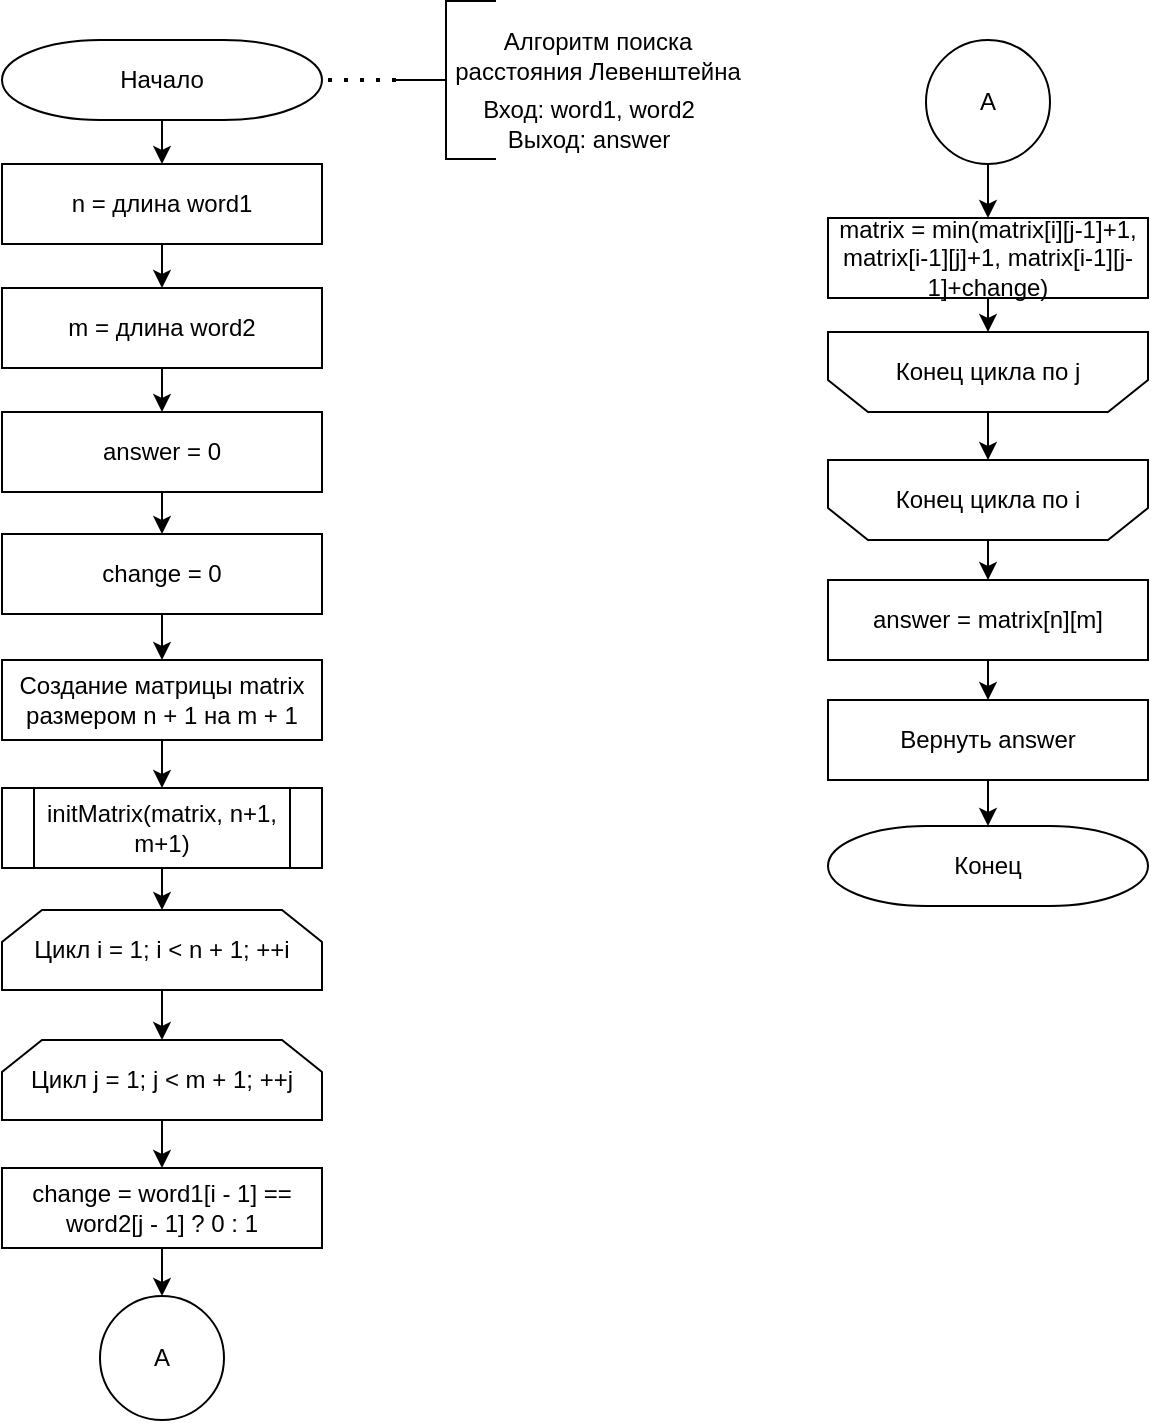 <mxfile version="23.0.2" type="device">
  <diagram name="Page-1" id="wYL1giv7UvhOPNbFJqVU">
    <mxGraphModel dx="941" dy="644" grid="0" gridSize="10" guides="1" tooltips="1" connect="1" arrows="1" fold="1" page="0" pageScale="1" pageWidth="850" pageHeight="1100" math="0" shadow="0">
      <root>
        <mxCell id="0" />
        <mxCell id="1" parent="0" />
        <mxCell id="1pWje_gAYIkLH3xhnV4x-1" value="Начало" style="strokeWidth=1;html=1;shape=mxgraph.flowchart.terminator;whiteSpace=wrap;rotation=0;" vertex="1" parent="1">
          <mxGeometry x="138" y="51" width="160" height="40" as="geometry" />
        </mxCell>
        <mxCell id="1pWje_gAYIkLH3xhnV4x-2" value="Конец" style="strokeWidth=1;html=1;shape=mxgraph.flowchart.terminator;whiteSpace=wrap;rotation=0;" vertex="1" parent="1">
          <mxGeometry x="551" y="444" width="160" height="40" as="geometry" />
        </mxCell>
        <mxCell id="1pWje_gAYIkLH3xhnV4x-3" value="n = длина word1" style="rounded=0;whiteSpace=wrap;html=1;rotation=0;" vertex="1" parent="1">
          <mxGeometry x="138" y="113" width="160" height="40" as="geometry" />
        </mxCell>
        <mxCell id="1pWje_gAYIkLH3xhnV4x-4" value="" style="strokeWidth=1;html=1;shape=mxgraph.flowchart.annotation_2;align=left;labelPosition=right;pointerEvents=1;" vertex="1" parent="1">
          <mxGeometry x="335" y="31.5" width="50" height="79" as="geometry" />
        </mxCell>
        <mxCell id="1pWje_gAYIkLH3xhnV4x-5" value="initMatrix(matrix, n+1, m+1)" style="shape=process;whiteSpace=wrap;html=1;backgroundOutline=1;rotation=0;" vertex="1" parent="1">
          <mxGeometry x="138" y="425" width="160" height="40" as="geometry" />
        </mxCell>
        <mxCell id="1pWje_gAYIkLH3xhnV4x-6" value="" style="endArrow=none;dashed=1;html=1;dashPattern=1 3;strokeWidth=2;rounded=0;entryX=1;entryY=0.5;entryDx=0;entryDy=0;entryPerimeter=0;exitX=0;exitY=0.5;exitDx=0;exitDy=0;exitPerimeter=0;" edge="1" parent="1" source="1pWje_gAYIkLH3xhnV4x-4" target="1pWje_gAYIkLH3xhnV4x-1">
          <mxGeometry width="50" height="50" relative="1" as="geometry">
            <mxPoint x="399" y="358" as="sourcePoint" />
            <mxPoint x="449" y="308" as="targetPoint" />
          </mxGeometry>
        </mxCell>
        <mxCell id="1pWje_gAYIkLH3xhnV4x-7" value="Алгоритм поиска расстояния Левенштейна" style="text;html=1;strokeColor=none;fillColor=none;align=center;verticalAlign=middle;whiteSpace=wrap;rounded=0;" vertex="1" parent="1">
          <mxGeometry x="357.75" y="44" width="155.5" height="30" as="geometry" />
        </mxCell>
        <mxCell id="1pWje_gAYIkLH3xhnV4x-8" value="Вход: word1, word2&lt;br&gt;Выход: answer" style="text;html=1;strokeColor=none;fillColor=none;align=center;verticalAlign=middle;whiteSpace=wrap;rounded=0;" vertex="1" parent="1">
          <mxGeometry x="373" y="78" width="117" height="30" as="geometry" />
        </mxCell>
        <mxCell id="1pWje_gAYIkLH3xhnV4x-9" value="m = длина word2" style="rounded=0;whiteSpace=wrap;html=1;rotation=0;" vertex="1" parent="1">
          <mxGeometry x="138" y="175" width="160" height="40" as="geometry" />
        </mxCell>
        <mxCell id="1pWje_gAYIkLH3xhnV4x-10" value="answer = 0" style="rounded=0;whiteSpace=wrap;html=1;rotation=0;" vertex="1" parent="1">
          <mxGeometry x="138" y="237" width="160" height="40" as="geometry" />
        </mxCell>
        <mxCell id="1pWje_gAYIkLH3xhnV4x-15" value="Цикл i = 1; i &amp;lt; n + 1; ++i" style="shape=loopLimit;whiteSpace=wrap;html=1;rotation=0;" vertex="1" parent="1">
          <mxGeometry x="138" y="486" width="160" height="40" as="geometry" />
        </mxCell>
        <mxCell id="1pWje_gAYIkLH3xhnV4x-16" value="change = word1[i - 1] == word2[j - 1] ? 0 : 1" style="rounded=0;whiteSpace=wrap;html=1;rotation=0;" vertex="1" parent="1">
          <mxGeometry x="138" y="615" width="160" height="40" as="geometry" />
        </mxCell>
        <mxCell id="1pWje_gAYIkLH3xhnV4x-17" value="Цикл j = 1; j &amp;lt; m + 1; ++j" style="shape=loopLimit;whiteSpace=wrap;html=1;rotation=0;" vertex="1" parent="1">
          <mxGeometry x="138" y="551" width="160" height="40" as="geometry" />
        </mxCell>
        <mxCell id="1pWje_gAYIkLH3xhnV4x-19" value="matrix = min(matrix[i][j-1]+1, matrix[i-1][j]+1, matrix[i-1][j-1]+change)" style="rounded=0;whiteSpace=wrap;html=1;rotation=0;" vertex="1" parent="1">
          <mxGeometry x="551" y="140" width="160" height="40" as="geometry" />
        </mxCell>
        <mxCell id="1pWje_gAYIkLH3xhnV4x-23" value="Конец цикла по j" style="shape=loopLimit;whiteSpace=wrap;html=1;rotation=0;direction=west;" vertex="1" parent="1">
          <mxGeometry x="551" y="197" width="160" height="40" as="geometry" />
        </mxCell>
        <mxCell id="1pWje_gAYIkLH3xhnV4x-24" value="answer = matrix[n][m]" style="rounded=0;whiteSpace=wrap;html=1;rotation=0;" vertex="1" parent="1">
          <mxGeometry x="551" y="321" width="160" height="40" as="geometry" />
        </mxCell>
        <mxCell id="1pWje_gAYIkLH3xhnV4x-25" value="" style="endArrow=classic;html=1;rounded=0;entryX=0.5;entryY=0;entryDx=0;entryDy=0;exitX=0.5;exitY=1;exitDx=0;exitDy=0;exitPerimeter=0;" edge="1" parent="1" source="1pWje_gAYIkLH3xhnV4x-1" target="1pWje_gAYIkLH3xhnV4x-3">
          <mxGeometry width="50" height="50" relative="1" as="geometry">
            <mxPoint x="399" y="287" as="sourcePoint" />
            <mxPoint x="449" y="237" as="targetPoint" />
          </mxGeometry>
        </mxCell>
        <mxCell id="1pWje_gAYIkLH3xhnV4x-26" value="" style="endArrow=classic;html=1;rounded=0;entryX=0.5;entryY=0;entryDx=0;entryDy=0;exitX=0.5;exitY=1;exitDx=0;exitDy=0;" edge="1" parent="1" source="1pWje_gAYIkLH3xhnV4x-3" target="1pWje_gAYIkLH3xhnV4x-9">
          <mxGeometry width="50" height="50" relative="1" as="geometry">
            <mxPoint x="399" y="287" as="sourcePoint" />
            <mxPoint x="449" y="237" as="targetPoint" />
          </mxGeometry>
        </mxCell>
        <mxCell id="1pWje_gAYIkLH3xhnV4x-27" value="" style="endArrow=classic;html=1;rounded=0;entryX=0.5;entryY=0;entryDx=0;entryDy=0;exitX=0.5;exitY=1;exitDx=0;exitDy=0;" edge="1" parent="1" source="1pWje_gAYIkLH3xhnV4x-9" target="1pWje_gAYIkLH3xhnV4x-10">
          <mxGeometry width="50" height="50" relative="1" as="geometry">
            <mxPoint x="399" y="287" as="sourcePoint" />
            <mxPoint x="449" y="237" as="targetPoint" />
          </mxGeometry>
        </mxCell>
        <mxCell id="1pWje_gAYIkLH3xhnV4x-28" value="" style="endArrow=classic;html=1;rounded=0;entryX=0.5;entryY=0;entryDx=0;entryDy=0;exitX=0.5;exitY=1;exitDx=0;exitDy=0;" edge="1" parent="1" source="1pWje_gAYIkLH3xhnV4x-10" target="1pWje_gAYIkLH3xhnV4x-49">
          <mxGeometry width="50" height="50" relative="1" as="geometry">
            <mxPoint x="399" y="287" as="sourcePoint" />
            <mxPoint x="218" y="298" as="targetPoint" />
          </mxGeometry>
        </mxCell>
        <mxCell id="1pWje_gAYIkLH3xhnV4x-31" value="" style="endArrow=classic;html=1;rounded=0;entryX=0.5;entryY=0;entryDx=0;entryDy=0;exitX=0.5;exitY=1;exitDx=0;exitDy=0;" edge="1" parent="1" source="1pWje_gAYIkLH3xhnV4x-5" target="1pWje_gAYIkLH3xhnV4x-15">
          <mxGeometry width="50" height="50" relative="1" as="geometry">
            <mxPoint x="218" y="476" as="sourcePoint" />
            <mxPoint x="449" y="389" as="targetPoint" />
          </mxGeometry>
        </mxCell>
        <mxCell id="1pWje_gAYIkLH3xhnV4x-32" value="" style="endArrow=classic;html=1;rounded=0;entryX=0.5;entryY=0;entryDx=0;entryDy=0;exitX=0.5;exitY=1;exitDx=0;exitDy=0;" edge="1" parent="1" source="1pWje_gAYIkLH3xhnV4x-15" target="1pWje_gAYIkLH3xhnV4x-17">
          <mxGeometry width="50" height="50" relative="1" as="geometry">
            <mxPoint x="399" y="439" as="sourcePoint" />
            <mxPoint x="218" y="570" as="targetPoint" />
          </mxGeometry>
        </mxCell>
        <mxCell id="1pWje_gAYIkLH3xhnV4x-33" value="" style="endArrow=classic;html=1;rounded=0;entryX=0.5;entryY=0;entryDx=0;entryDy=0;exitX=0.5;exitY=1;exitDx=0;exitDy=0;" edge="1" parent="1" source="1pWje_gAYIkLH3xhnV4x-17" target="1pWje_gAYIkLH3xhnV4x-16">
          <mxGeometry width="50" height="50" relative="1" as="geometry">
            <mxPoint x="218" y="610" as="sourcePoint" />
            <mxPoint x="449" y="548" as="targetPoint" />
          </mxGeometry>
        </mxCell>
        <mxCell id="1pWje_gAYIkLH3xhnV4x-35" value="" style="endArrow=classic;html=1;rounded=0;entryX=0.5;entryY=0;entryDx=0;entryDy=0;exitX=0.5;exitY=1;exitDx=0;exitDy=0;" edge="1" parent="1" target="1pWje_gAYIkLH3xhnV4x-19">
          <mxGeometry width="50" height="50" relative="1" as="geometry">
            <mxPoint x="631" y="113" as="sourcePoint" />
            <mxPoint x="862" y="22" as="targetPoint" />
          </mxGeometry>
        </mxCell>
        <mxCell id="1pWje_gAYIkLH3xhnV4x-41" value="" style="endArrow=classic;html=1;rounded=0;entryX=0.5;entryY=1;entryDx=0;entryDy=0;exitX=0.5;exitY=1;exitDx=0;exitDy=0;" edge="1" parent="1" source="1pWje_gAYIkLH3xhnV4x-19" target="1pWje_gAYIkLH3xhnV4x-23">
          <mxGeometry width="50" height="50" relative="1" as="geometry">
            <mxPoint x="631" y="494" as="sourcePoint" />
            <mxPoint x="810" y="372" as="targetPoint" />
          </mxGeometry>
        </mxCell>
        <mxCell id="1pWje_gAYIkLH3xhnV4x-42" value="Конец цикла по i" style="shape=loopLimit;whiteSpace=wrap;html=1;rotation=0;direction=west;" vertex="1" parent="1">
          <mxGeometry x="551" y="261" width="160" height="40" as="geometry" />
        </mxCell>
        <mxCell id="1pWje_gAYIkLH3xhnV4x-43" value="" style="endArrow=classic;html=1;rounded=0;entryX=0.5;entryY=1;entryDx=0;entryDy=0;exitX=0.5;exitY=0;exitDx=0;exitDy=0;" edge="1" parent="1" source="1pWje_gAYIkLH3xhnV4x-23" target="1pWje_gAYIkLH3xhnV4x-42">
          <mxGeometry width="50" height="50" relative="1" as="geometry">
            <mxPoint x="760" y="441" as="sourcePoint" />
            <mxPoint x="810" y="391" as="targetPoint" />
          </mxGeometry>
        </mxCell>
        <mxCell id="1pWje_gAYIkLH3xhnV4x-44" value="" style="endArrow=classic;html=1;rounded=0;entryX=0.5;entryY=0;entryDx=0;entryDy=0;exitX=0.5;exitY=0;exitDx=0;exitDy=0;" edge="1" parent="1" source="1pWje_gAYIkLH3xhnV4x-42" target="1pWje_gAYIkLH3xhnV4x-24">
          <mxGeometry width="50" height="50" relative="1" as="geometry">
            <mxPoint x="760" y="441" as="sourcePoint" />
            <mxPoint x="810" y="391" as="targetPoint" />
          </mxGeometry>
        </mxCell>
        <mxCell id="1pWje_gAYIkLH3xhnV4x-45" value="" style="endArrow=classic;html=1;rounded=0;entryX=0.5;entryY=0;entryDx=0;entryDy=0;exitX=0.5;exitY=1;exitDx=0;exitDy=0;" edge="1" parent="1" source="1pWje_gAYIkLH3xhnV4x-24" target="1pWje_gAYIkLH3xhnV4x-57">
          <mxGeometry width="50" height="50" relative="1" as="geometry">
            <mxPoint x="760" y="757" as="sourcePoint" />
            <mxPoint x="735" y="694" as="targetPoint" />
          </mxGeometry>
        </mxCell>
        <mxCell id="1pWje_gAYIkLH3xhnV4x-46" value="A" style="ellipse;whiteSpace=wrap;html=1;aspect=fixed;" vertex="1" parent="1">
          <mxGeometry x="187" y="679" width="62" height="62" as="geometry" />
        </mxCell>
        <mxCell id="1pWje_gAYIkLH3xhnV4x-48" value="A" style="ellipse;whiteSpace=wrap;html=1;aspect=fixed;" vertex="1" parent="1">
          <mxGeometry x="600" y="51" width="62" height="62" as="geometry" />
        </mxCell>
        <mxCell id="1pWje_gAYIkLH3xhnV4x-49" value="change = 0" style="rounded=0;whiteSpace=wrap;html=1;rotation=0;" vertex="1" parent="1">
          <mxGeometry x="138" y="298" width="160" height="40" as="geometry" />
        </mxCell>
        <mxCell id="1pWje_gAYIkLH3xhnV4x-51" value="Создание матрицы matrix размером n + 1 на m + 1" style="rounded=0;whiteSpace=wrap;html=1;rotation=0;" vertex="1" parent="1">
          <mxGeometry x="138" y="361" width="160" height="40" as="geometry" />
        </mxCell>
        <mxCell id="1pWje_gAYIkLH3xhnV4x-52" value="" style="endArrow=classic;html=1;rounded=0;entryX=0.5;entryY=0;entryDx=0;entryDy=0;exitX=0.5;exitY=1;exitDx=0;exitDy=0;" edge="1" parent="1" source="1pWje_gAYIkLH3xhnV4x-49" target="1pWje_gAYIkLH3xhnV4x-51">
          <mxGeometry width="50" height="50" relative="1" as="geometry">
            <mxPoint x="399" y="486" as="sourcePoint" />
            <mxPoint x="449" y="436" as="targetPoint" />
          </mxGeometry>
        </mxCell>
        <mxCell id="1pWje_gAYIkLH3xhnV4x-53" value="" style="endArrow=classic;html=1;rounded=0;entryX=0.5;entryY=0;entryDx=0;entryDy=0;exitX=0.5;exitY=1;exitDx=0;exitDy=0;" edge="1" parent="1" source="1pWje_gAYIkLH3xhnV4x-51" target="1pWje_gAYIkLH3xhnV4x-5">
          <mxGeometry width="50" height="50" relative="1" as="geometry">
            <mxPoint x="399" y="486" as="sourcePoint" />
            <mxPoint x="449" y="436" as="targetPoint" />
          </mxGeometry>
        </mxCell>
        <mxCell id="1pWje_gAYIkLH3xhnV4x-54" value="" style="endArrow=classic;html=1;rounded=0;entryX=0.5;entryY=0;entryDx=0;entryDy=0;exitX=0.5;exitY=1;exitDx=0;exitDy=0;" edge="1" parent="1" source="1pWje_gAYIkLH3xhnV4x-16" target="1pWje_gAYIkLH3xhnV4x-46">
          <mxGeometry width="50" height="50" relative="1" as="geometry">
            <mxPoint x="399" y="486" as="sourcePoint" />
            <mxPoint x="449" y="436" as="targetPoint" />
          </mxGeometry>
        </mxCell>
        <mxCell id="1pWje_gAYIkLH3xhnV4x-57" value="Вернуть answer" style="rounded=0;whiteSpace=wrap;html=1;rotation=0;" vertex="1" parent="1">
          <mxGeometry x="551" y="381" width="160" height="40" as="geometry" />
        </mxCell>
        <mxCell id="1pWje_gAYIkLH3xhnV4x-58" value="" style="endArrow=classic;html=1;rounded=0;entryX=0.5;entryY=0;entryDx=0;entryDy=0;entryPerimeter=0;exitX=0.5;exitY=1;exitDx=0;exitDy=0;" edge="1" parent="1" source="1pWje_gAYIkLH3xhnV4x-57" target="1pWje_gAYIkLH3xhnV4x-2">
          <mxGeometry width="50" height="50" relative="1" as="geometry">
            <mxPoint x="308" y="473" as="sourcePoint" />
            <mxPoint x="358" y="423" as="targetPoint" />
          </mxGeometry>
        </mxCell>
      </root>
    </mxGraphModel>
  </diagram>
</mxfile>
